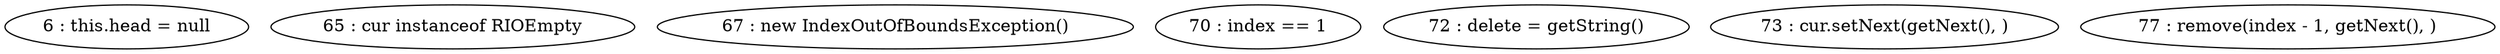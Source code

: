 digraph G {
"6 : this.head = null"
"65 : cur instanceof RIOEmpty"
"67 : new IndexOutOfBoundsException()"
"70 : index == 1"
"72 : delete = getString()"
"73 : cur.setNext(getNext(), )"
"77 : remove(index - 1, getNext(), )"
}